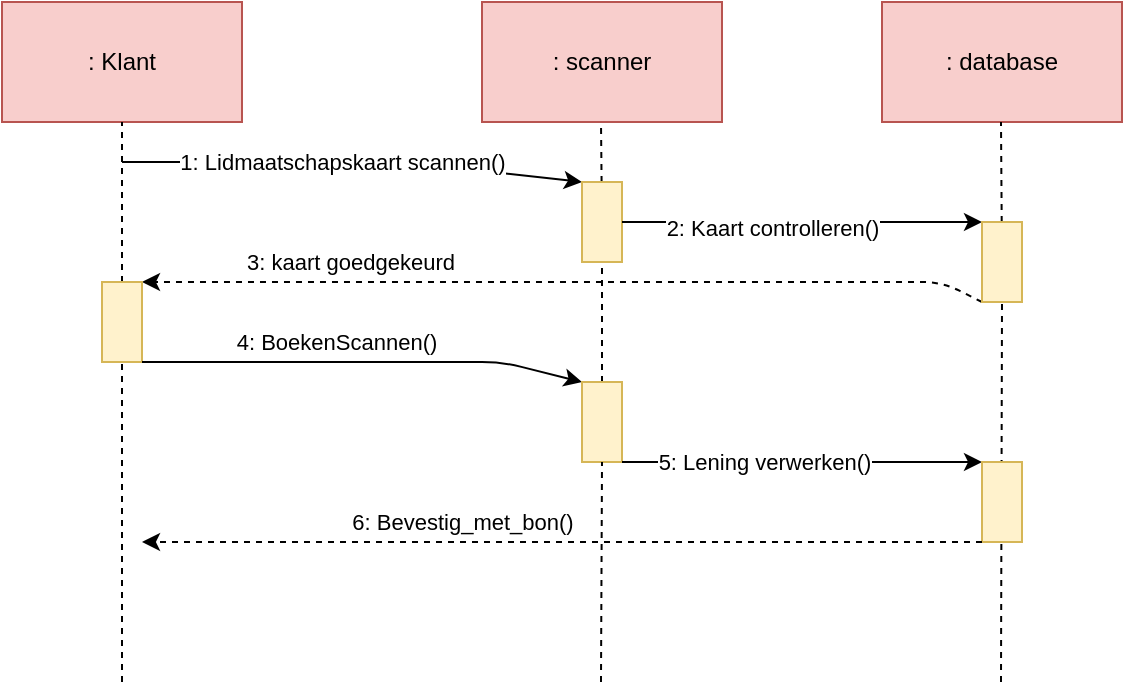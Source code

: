 <mxfile version="13.2.1" type="device"><diagram id="R4vnHLDFos5yIloczPzO" name="Page-1"><mxGraphModel dx="1422" dy="713" grid="1" gridSize="10" guides="1" tooltips="1" connect="1" arrows="1" fold="1" page="1" pageScale="1" pageWidth="827" pageHeight="1169" math="0" shadow="0"><root><mxCell id="0"/><mxCell id="1" parent="0"/><mxCell id="V_qa3pgl5Fqwvgdphhsw-1" value="" style="rounded=0;whiteSpace=wrap;html=1;fillColor=#f8cecc;strokeColor=#b85450;" vertex="1" parent="1"><mxGeometry x="40" y="80" width="120" height="60" as="geometry"/></mxCell><mxCell id="V_qa3pgl5Fqwvgdphhsw-2" value="" style="rounded=0;whiteSpace=wrap;html=1;fillColor=#f8cecc;strokeColor=#b85450;" vertex="1" parent="1"><mxGeometry x="280" y="80" width="120" height="60" as="geometry"/></mxCell><mxCell id="V_qa3pgl5Fqwvgdphhsw-3" value="" style="rounded=0;whiteSpace=wrap;html=1;fillColor=#f8cecc;strokeColor=#b85450;" vertex="1" parent="1"><mxGeometry x="480" y="80" width="120" height="60" as="geometry"/></mxCell><mxCell id="V_qa3pgl5Fqwvgdphhsw-4" value=": Klant" style="text;html=1;strokeColor=none;fillColor=none;align=center;verticalAlign=middle;whiteSpace=wrap;rounded=0;" vertex="1" parent="1"><mxGeometry x="80" y="100" width="40" height="20" as="geometry"/></mxCell><mxCell id="V_qa3pgl5Fqwvgdphhsw-5" value=": scanner" style="text;html=1;strokeColor=none;fillColor=none;align=center;verticalAlign=middle;whiteSpace=wrap;rounded=0;" vertex="1" parent="1"><mxGeometry x="300" y="100" width="80" height="20" as="geometry"/></mxCell><mxCell id="V_qa3pgl5Fqwvgdphhsw-6" value="" style="endArrow=none;dashed=1;html=1;entryX=0.5;entryY=1;entryDx=0;entryDy=0;" edge="1" parent="1" source="V_qa3pgl5Fqwvgdphhsw-19" target="V_qa3pgl5Fqwvgdphhsw-1"><mxGeometry width="50" height="50" relative="1" as="geometry"><mxPoint x="100" y="420" as="sourcePoint"/><mxPoint x="440" y="340" as="targetPoint"/></mxGeometry></mxCell><mxCell id="V_qa3pgl5Fqwvgdphhsw-7" value="" style="endArrow=none;dashed=1;html=1;entryX=0.5;entryY=1;entryDx=0;entryDy=0;" edge="1" parent="1" source="V_qa3pgl5Fqwvgdphhsw-14"><mxGeometry width="50" height="50" relative="1" as="geometry"><mxPoint x="339.5" y="420" as="sourcePoint"/><mxPoint x="339.5" y="140" as="targetPoint"/></mxGeometry></mxCell><mxCell id="V_qa3pgl5Fqwvgdphhsw-8" value=": database" style="text;html=1;strokeColor=none;fillColor=none;align=center;verticalAlign=middle;whiteSpace=wrap;rounded=0;" vertex="1" parent="1"><mxGeometry x="500" y="100" width="80" height="20" as="geometry"/></mxCell><mxCell id="V_qa3pgl5Fqwvgdphhsw-9" value="" style="endArrow=none;dashed=1;html=1;entryX=0.5;entryY=1;entryDx=0;entryDy=0;" edge="1" parent="1" source="V_qa3pgl5Fqwvgdphhsw-28"><mxGeometry width="50" height="50" relative="1" as="geometry"><mxPoint x="539.5" y="420" as="sourcePoint"/><mxPoint x="539.5" y="140" as="targetPoint"/></mxGeometry></mxCell><mxCell id="V_qa3pgl5Fqwvgdphhsw-12" value="" style="endArrow=classic;html=1;entryX=0;entryY=0;entryDx=0;entryDy=0;" edge="1" parent="1" target="V_qa3pgl5Fqwvgdphhsw-14"><mxGeometry width="50" height="50" relative="1" as="geometry"><mxPoint x="100" y="160" as="sourcePoint"/><mxPoint x="320" y="170" as="targetPoint"/><Array as="points"><mxPoint x="240" y="160"/></Array></mxGeometry></mxCell><mxCell id="V_qa3pgl5Fqwvgdphhsw-13" value="1: Lidmaatschapskaart scannen()" style="edgeLabel;html=1;align=center;verticalAlign=middle;resizable=0;points=[];" vertex="1" connectable="0" parent="V_qa3pgl5Fqwvgdphhsw-12"><mxGeometry x="-0.374" relative="1" as="geometry"><mxPoint x="38" as="offset"/></mxGeometry></mxCell><mxCell id="V_qa3pgl5Fqwvgdphhsw-14" value="" style="rounded=0;whiteSpace=wrap;html=1;fillColor=#fff2cc;strokeColor=#d6b656;" vertex="1" parent="1"><mxGeometry x="330" y="170" width="20" height="40" as="geometry"/></mxCell><mxCell id="V_qa3pgl5Fqwvgdphhsw-15" value="" style="endArrow=none;dashed=1;html=1;entryX=0.5;entryY=1;entryDx=0;entryDy=0;" edge="1" parent="1" source="V_qa3pgl5Fqwvgdphhsw-23" target="V_qa3pgl5Fqwvgdphhsw-14"><mxGeometry width="50" height="50" relative="1" as="geometry"><mxPoint x="339.5" y="420" as="sourcePoint"/><mxPoint x="339.5" y="140" as="targetPoint"/></mxGeometry></mxCell><mxCell id="V_qa3pgl5Fqwvgdphhsw-16" value="" style="endArrow=classic;html=1;exitX=0;exitY=1;exitDx=0;exitDy=0;entryX=1;entryY=0;entryDx=0;entryDy=0;dashed=1;" edge="1" parent="1" source="V_qa3pgl5Fqwvgdphhsw-28" target="V_qa3pgl5Fqwvgdphhsw-19"><mxGeometry width="50" height="50" relative="1" as="geometry"><mxPoint x="150" y="280" as="sourcePoint"/><mxPoint x="100" y="210" as="targetPoint"/><Array as="points"><mxPoint x="510" y="220"/></Array></mxGeometry></mxCell><mxCell id="V_qa3pgl5Fqwvgdphhsw-18" value="3: kaart goedgekeurd" style="edgeLabel;html=1;align=center;verticalAlign=middle;resizable=0;points=[];" vertex="1" connectable="0" parent="V_qa3pgl5Fqwvgdphhsw-16"><mxGeometry x="-0.256" y="3" relative="1" as="geometry"><mxPoint x="-161.33" y="-13.0" as="offset"/></mxGeometry></mxCell><mxCell id="V_qa3pgl5Fqwvgdphhsw-19" value="" style="rounded=0;whiteSpace=wrap;html=1;fillColor=#fff2cc;strokeColor=#d6b656;" vertex="1" parent="1"><mxGeometry x="90" y="220" width="20" height="40" as="geometry"/></mxCell><mxCell id="V_qa3pgl5Fqwvgdphhsw-20" value="" style="endArrow=none;dashed=1;html=1;entryX=0.5;entryY=1;entryDx=0;entryDy=0;" edge="1" parent="1" target="V_qa3pgl5Fqwvgdphhsw-19"><mxGeometry width="50" height="50" relative="1" as="geometry"><mxPoint x="100" y="420" as="sourcePoint"/><mxPoint x="100" y="140" as="targetPoint"/></mxGeometry></mxCell><mxCell id="V_qa3pgl5Fqwvgdphhsw-21" value="" style="endArrow=classic;html=1;exitX=1;exitY=1;exitDx=0;exitDy=0;entryX=0;entryY=0;entryDx=0;entryDy=0;" edge="1" parent="1" source="V_qa3pgl5Fqwvgdphhsw-19" target="V_qa3pgl5Fqwvgdphhsw-23"><mxGeometry width="50" height="50" relative="1" as="geometry"><mxPoint x="390" y="390" as="sourcePoint"/><mxPoint x="340" y="260" as="targetPoint"/><Array as="points"><mxPoint x="290" y="260"/></Array></mxGeometry></mxCell><mxCell id="V_qa3pgl5Fqwvgdphhsw-22" value="4: BoekenScannen()" style="edgeLabel;html=1;align=center;verticalAlign=middle;resizable=0;points=[];" vertex="1" connectable="0" parent="V_qa3pgl5Fqwvgdphhsw-21"><mxGeometry x="-0.374" y="-4" relative="1" as="geometry"><mxPoint x="28" y="-14" as="offset"/></mxGeometry></mxCell><mxCell id="V_qa3pgl5Fqwvgdphhsw-23" value="" style="rounded=0;whiteSpace=wrap;html=1;fillColor=#fff2cc;strokeColor=#d6b656;" vertex="1" parent="1"><mxGeometry x="330" y="270" width="20" height="40" as="geometry"/></mxCell><mxCell id="V_qa3pgl5Fqwvgdphhsw-24" value="" style="endArrow=none;dashed=1;html=1;entryX=0.5;entryY=1;entryDx=0;entryDy=0;" edge="1" parent="1" target="V_qa3pgl5Fqwvgdphhsw-23"><mxGeometry width="50" height="50" relative="1" as="geometry"><mxPoint x="339.5" y="420" as="sourcePoint"/><mxPoint x="340" y="210" as="targetPoint"/></mxGeometry></mxCell><mxCell id="V_qa3pgl5Fqwvgdphhsw-25" value="" style="endArrow=classic;html=1;exitX=1;exitY=1;exitDx=0;exitDy=0;entryX=0;entryY=0;entryDx=0;entryDy=0;" edge="1" parent="1" source="V_qa3pgl5Fqwvgdphhsw-23" target="V_qa3pgl5Fqwvgdphhsw-34"><mxGeometry width="50" height="50" relative="1" as="geometry"><mxPoint x="390" y="390" as="sourcePoint"/><mxPoint x="520" y="310" as="targetPoint"/></mxGeometry></mxCell><mxCell id="V_qa3pgl5Fqwvgdphhsw-33" value="5: Lening verwerken()" style="edgeLabel;html=1;align=center;verticalAlign=middle;resizable=0;points=[];" vertex="1" connectable="0" parent="V_qa3pgl5Fqwvgdphhsw-25"><mxGeometry x="-0.212" relative="1" as="geometry"><mxPoint as="offset"/></mxGeometry></mxCell><mxCell id="V_qa3pgl5Fqwvgdphhsw-26" value="" style="endArrow=classic;html=1;exitX=1;exitY=0.5;exitDx=0;exitDy=0;" edge="1" parent="1" source="V_qa3pgl5Fqwvgdphhsw-14"><mxGeometry width="50" height="50" relative="1" as="geometry"><mxPoint x="390" y="390" as="sourcePoint"/><mxPoint x="530" y="190" as="targetPoint"/></mxGeometry></mxCell><mxCell id="V_qa3pgl5Fqwvgdphhsw-27" value="2: Kaart controlleren()" style="edgeLabel;html=1;align=center;verticalAlign=middle;resizable=0;points=[];" vertex="1" connectable="0" parent="V_qa3pgl5Fqwvgdphhsw-26"><mxGeometry x="-0.167" y="-3" relative="1" as="geometry"><mxPoint as="offset"/></mxGeometry></mxCell><mxCell id="V_qa3pgl5Fqwvgdphhsw-28" value="" style="rounded=0;whiteSpace=wrap;html=1;fillColor=#fff2cc;strokeColor=#d6b656;" vertex="1" parent="1"><mxGeometry x="530" y="190" width="20" height="40" as="geometry"/></mxCell><mxCell id="V_qa3pgl5Fqwvgdphhsw-29" value="" style="endArrow=none;dashed=1;html=1;entryX=0.5;entryY=1;entryDx=0;entryDy=0;" edge="1" parent="1" target="V_qa3pgl5Fqwvgdphhsw-28"><mxGeometry width="50" height="50" relative="1" as="geometry"><mxPoint x="539.5" y="420" as="sourcePoint"/><mxPoint x="539.5" y="140" as="targetPoint"/></mxGeometry></mxCell><mxCell id="V_qa3pgl5Fqwvgdphhsw-34" value="" style="rounded=0;whiteSpace=wrap;html=1;fillColor=#fff2cc;strokeColor=#d6b656;" vertex="1" parent="1"><mxGeometry x="530" y="310" width="20" height="40" as="geometry"/></mxCell><mxCell id="V_qa3pgl5Fqwvgdphhsw-35" value="" style="endArrow=classic;html=1;exitX=0;exitY=1;exitDx=0;exitDy=0;dashed=1;" edge="1" parent="1" source="V_qa3pgl5Fqwvgdphhsw-34"><mxGeometry width="50" height="50" relative="1" as="geometry"><mxPoint x="390" y="390" as="sourcePoint"/><mxPoint x="110" y="350" as="targetPoint"/></mxGeometry></mxCell><mxCell id="V_qa3pgl5Fqwvgdphhsw-36" value="6: Bevestig_met_bon()" style="edgeLabel;html=1;align=center;verticalAlign=middle;resizable=0;points=[];" vertex="1" connectable="0" parent="V_qa3pgl5Fqwvgdphhsw-35"><mxGeometry x="-0.195" y="2" relative="1" as="geometry"><mxPoint x="-91" y="-12" as="offset"/></mxGeometry></mxCell></root></mxGraphModel></diagram></mxfile>